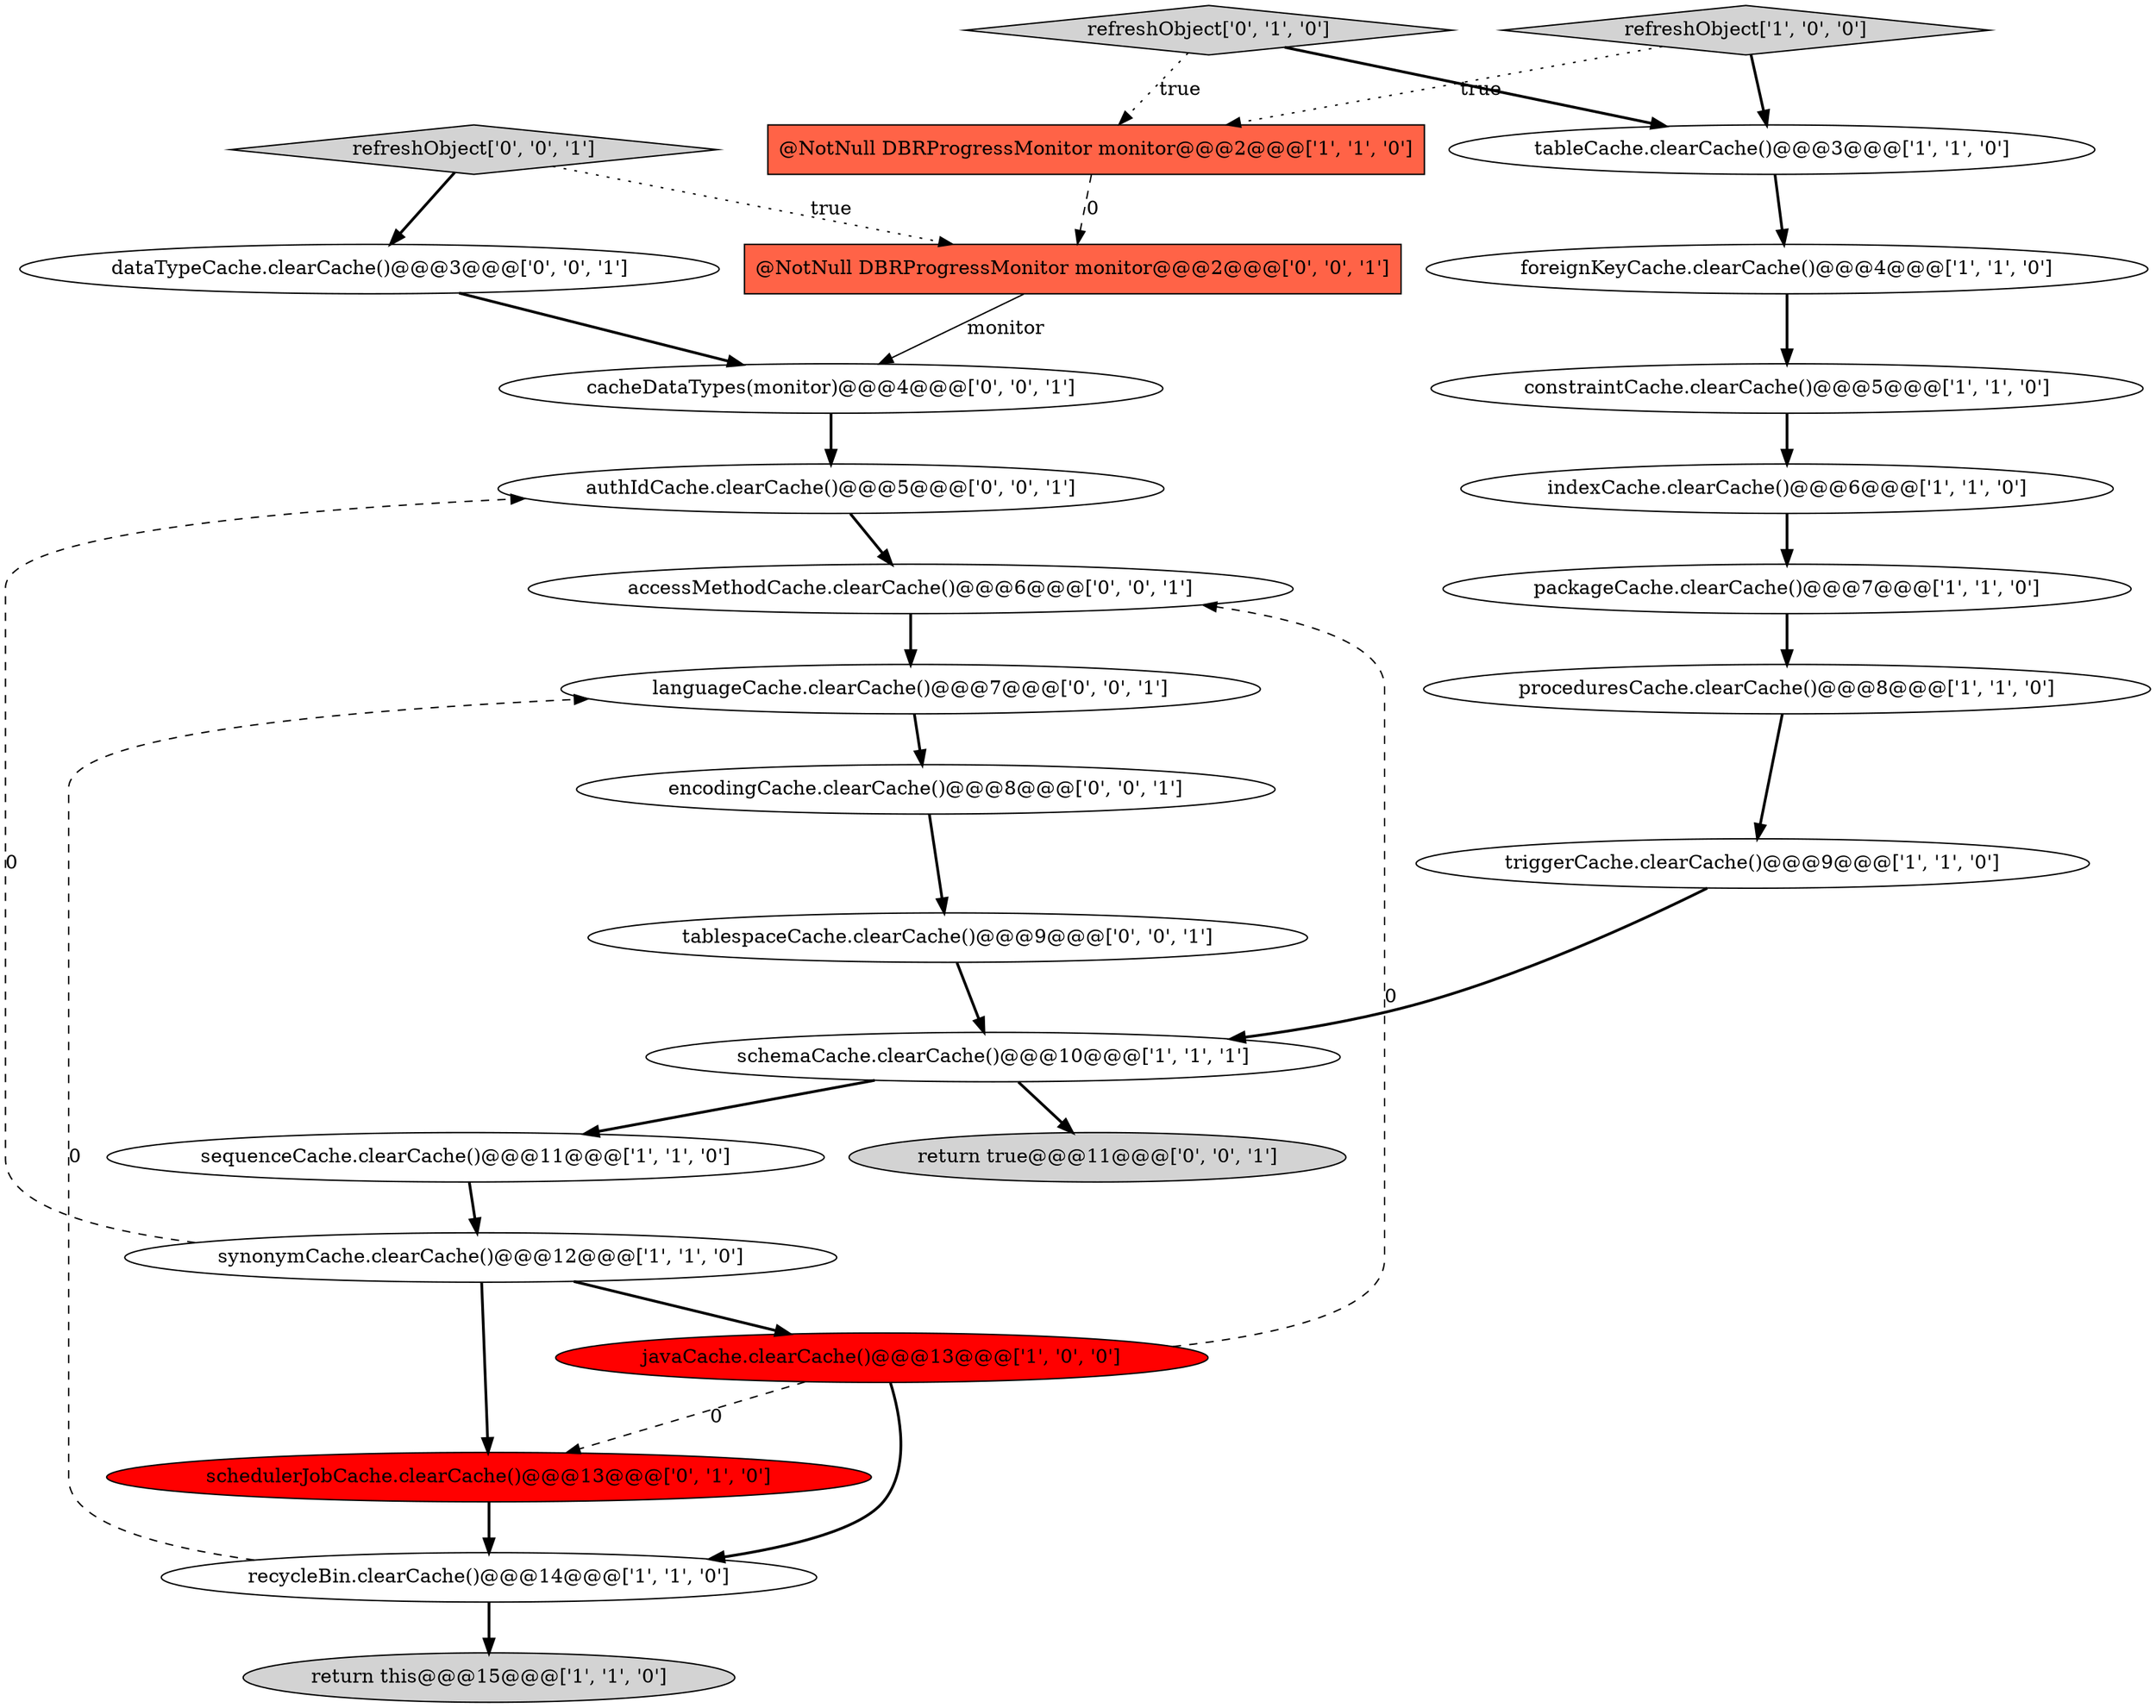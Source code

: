digraph {
25 [style = filled, label = "cacheDataTypes(monitor)@@@4@@@['0', '0', '1']", fillcolor = white, shape = ellipse image = "AAA0AAABBB3BBB"];
20 [style = filled, label = "languageCache.clearCache()@@@7@@@['0', '0', '1']", fillcolor = white, shape = ellipse image = "AAA0AAABBB3BBB"];
3 [style = filled, label = "javaCache.clearCache()@@@13@@@['1', '0', '0']", fillcolor = red, shape = ellipse image = "AAA1AAABBB1BBB"];
24 [style = filled, label = "accessMethodCache.clearCache()@@@6@@@['0', '0', '1']", fillcolor = white, shape = ellipse image = "AAA0AAABBB3BBB"];
26 [style = filled, label = "tablespaceCache.clearCache()@@@9@@@['0', '0', '1']", fillcolor = white, shape = ellipse image = "AAA0AAABBB3BBB"];
14 [style = filled, label = "return this@@@15@@@['1', '1', '0']", fillcolor = lightgray, shape = ellipse image = "AAA0AAABBB1BBB"];
12 [style = filled, label = "packageCache.clearCache()@@@7@@@['1', '1', '0']", fillcolor = white, shape = ellipse image = "AAA0AAABBB1BBB"];
5 [style = filled, label = "sequenceCache.clearCache()@@@11@@@['1', '1', '0']", fillcolor = white, shape = ellipse image = "AAA0AAABBB1BBB"];
0 [style = filled, label = "tableCache.clearCache()@@@3@@@['1', '1', '0']", fillcolor = white, shape = ellipse image = "AAA0AAABBB1BBB"];
10 [style = filled, label = "constraintCache.clearCache()@@@5@@@['1', '1', '0']", fillcolor = white, shape = ellipse image = "AAA0AAABBB1BBB"];
21 [style = filled, label = "authIdCache.clearCache()@@@5@@@['0', '0', '1']", fillcolor = white, shape = ellipse image = "AAA0AAABBB3BBB"];
4 [style = filled, label = "proceduresCache.clearCache()@@@8@@@['1', '1', '0']", fillcolor = white, shape = ellipse image = "AAA0AAABBB1BBB"];
17 [style = filled, label = "encodingCache.clearCache()@@@8@@@['0', '0', '1']", fillcolor = white, shape = ellipse image = "AAA0AAABBB3BBB"];
16 [style = filled, label = "refreshObject['0', '1', '0']", fillcolor = lightgray, shape = diamond image = "AAA0AAABBB2BBB"];
18 [style = filled, label = "return true@@@11@@@['0', '0', '1']", fillcolor = lightgray, shape = ellipse image = "AAA0AAABBB3BBB"];
9 [style = filled, label = "synonymCache.clearCache()@@@12@@@['1', '1', '0']", fillcolor = white, shape = ellipse image = "AAA0AAABBB1BBB"];
2 [style = filled, label = "refreshObject['1', '0', '0']", fillcolor = lightgray, shape = diamond image = "AAA0AAABBB1BBB"];
6 [style = filled, label = "recycleBin.clearCache()@@@14@@@['1', '1', '0']", fillcolor = white, shape = ellipse image = "AAA0AAABBB1BBB"];
15 [style = filled, label = "schedulerJobCache.clearCache()@@@13@@@['0', '1', '0']", fillcolor = red, shape = ellipse image = "AAA1AAABBB2BBB"];
7 [style = filled, label = "@NotNull DBRProgressMonitor monitor@@@2@@@['1', '1', '0']", fillcolor = tomato, shape = box image = "AAA0AAABBB1BBB"];
13 [style = filled, label = "triggerCache.clearCache()@@@9@@@['1', '1', '0']", fillcolor = white, shape = ellipse image = "AAA0AAABBB1BBB"];
11 [style = filled, label = "indexCache.clearCache()@@@6@@@['1', '1', '0']", fillcolor = white, shape = ellipse image = "AAA0AAABBB1BBB"];
22 [style = filled, label = "refreshObject['0', '0', '1']", fillcolor = lightgray, shape = diamond image = "AAA0AAABBB3BBB"];
8 [style = filled, label = "schemaCache.clearCache()@@@10@@@['1', '1', '1']", fillcolor = white, shape = ellipse image = "AAA0AAABBB1BBB"];
19 [style = filled, label = "@NotNull DBRProgressMonitor monitor@@@2@@@['0', '0', '1']", fillcolor = tomato, shape = box image = "AAA0AAABBB3BBB"];
1 [style = filled, label = "foreignKeyCache.clearCache()@@@4@@@['1', '1', '0']", fillcolor = white, shape = ellipse image = "AAA0AAABBB1BBB"];
23 [style = filled, label = "dataTypeCache.clearCache()@@@3@@@['0', '0', '1']", fillcolor = white, shape = ellipse image = "AAA0AAABBB3BBB"];
23->25 [style = bold, label=""];
16->0 [style = bold, label=""];
17->26 [style = bold, label=""];
20->17 [style = bold, label=""];
22->19 [style = dotted, label="true"];
5->9 [style = bold, label=""];
6->20 [style = dashed, label="0"];
8->18 [style = bold, label=""];
4->13 [style = bold, label=""];
3->24 [style = dashed, label="0"];
3->6 [style = bold, label=""];
11->12 [style = bold, label=""];
15->6 [style = bold, label=""];
21->24 [style = bold, label=""];
26->8 [style = bold, label=""];
22->23 [style = bold, label=""];
24->20 [style = bold, label=""];
6->14 [style = bold, label=""];
16->7 [style = dotted, label="true"];
2->0 [style = bold, label=""];
8->5 [style = bold, label=""];
12->4 [style = bold, label=""];
7->19 [style = dashed, label="0"];
9->21 [style = dashed, label="0"];
9->15 [style = bold, label=""];
0->1 [style = bold, label=""];
2->7 [style = dotted, label="true"];
19->25 [style = solid, label="monitor"];
3->15 [style = dashed, label="0"];
9->3 [style = bold, label=""];
13->8 [style = bold, label=""];
1->10 [style = bold, label=""];
25->21 [style = bold, label=""];
10->11 [style = bold, label=""];
}

